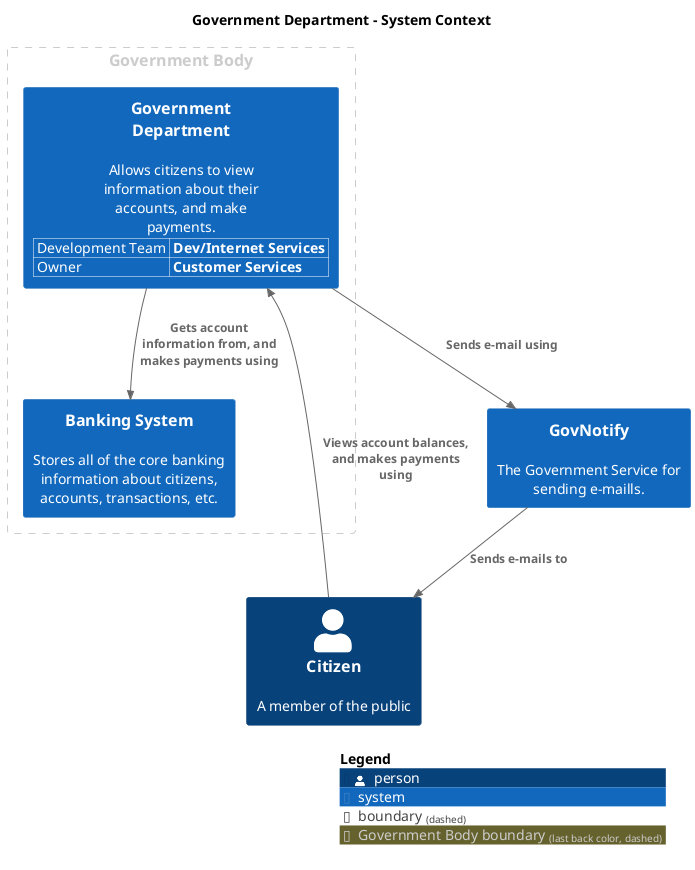 @startuml
set separator none
title Government Department - System Context

top to bottom direction

!include <C4/C4>
!include <C4/C4_Context>

AddBoundaryTag("Government Body", $borderColor="#cccccc", $fontColor="#cccccc", $borderStyle="dashed")
Boundary(group_1, "Government Body", $tags="Government Body") {
  System(BankingSystem, "Banking System", $descr="Stores all of the core banking information about citizens, accounts, transactions, etc.", $tags="", $link="")
  WithoutPropertyHeader()
  AddProperty("Development Team","Dev/Internet Services")
  AddProperty("Owner","Customer Services")
  System(GovernmentDepartment, "Government Department", $descr="Allows citizens to view information about their accounts, and make payments.", $tags="", $link="")
}

Person(Citizen, "Citizen", $descr="A member of the public", $tags="", $link="")
System(GovNotify, "GovNotify", $descr="The Government Service for sending e-maills.", $tags="", $link="")

Rel(Citizen, GovernmentDepartment, "Views account balances, and makes payments using", $techn="", $tags="", $link="")
Rel(GovernmentDepartment, BankingSystem, "Gets account information from, and makes payments using", $techn="", $tags="", $link="")
Rel(GovernmentDepartment, GovNotify, "Sends e-mail using", $techn="", $tags="", $link="")
Rel(GovNotify, Citizen, "Sends e-mails to", $techn="", $tags="", $link="")

SHOW_LEGEND(true)
@enduml